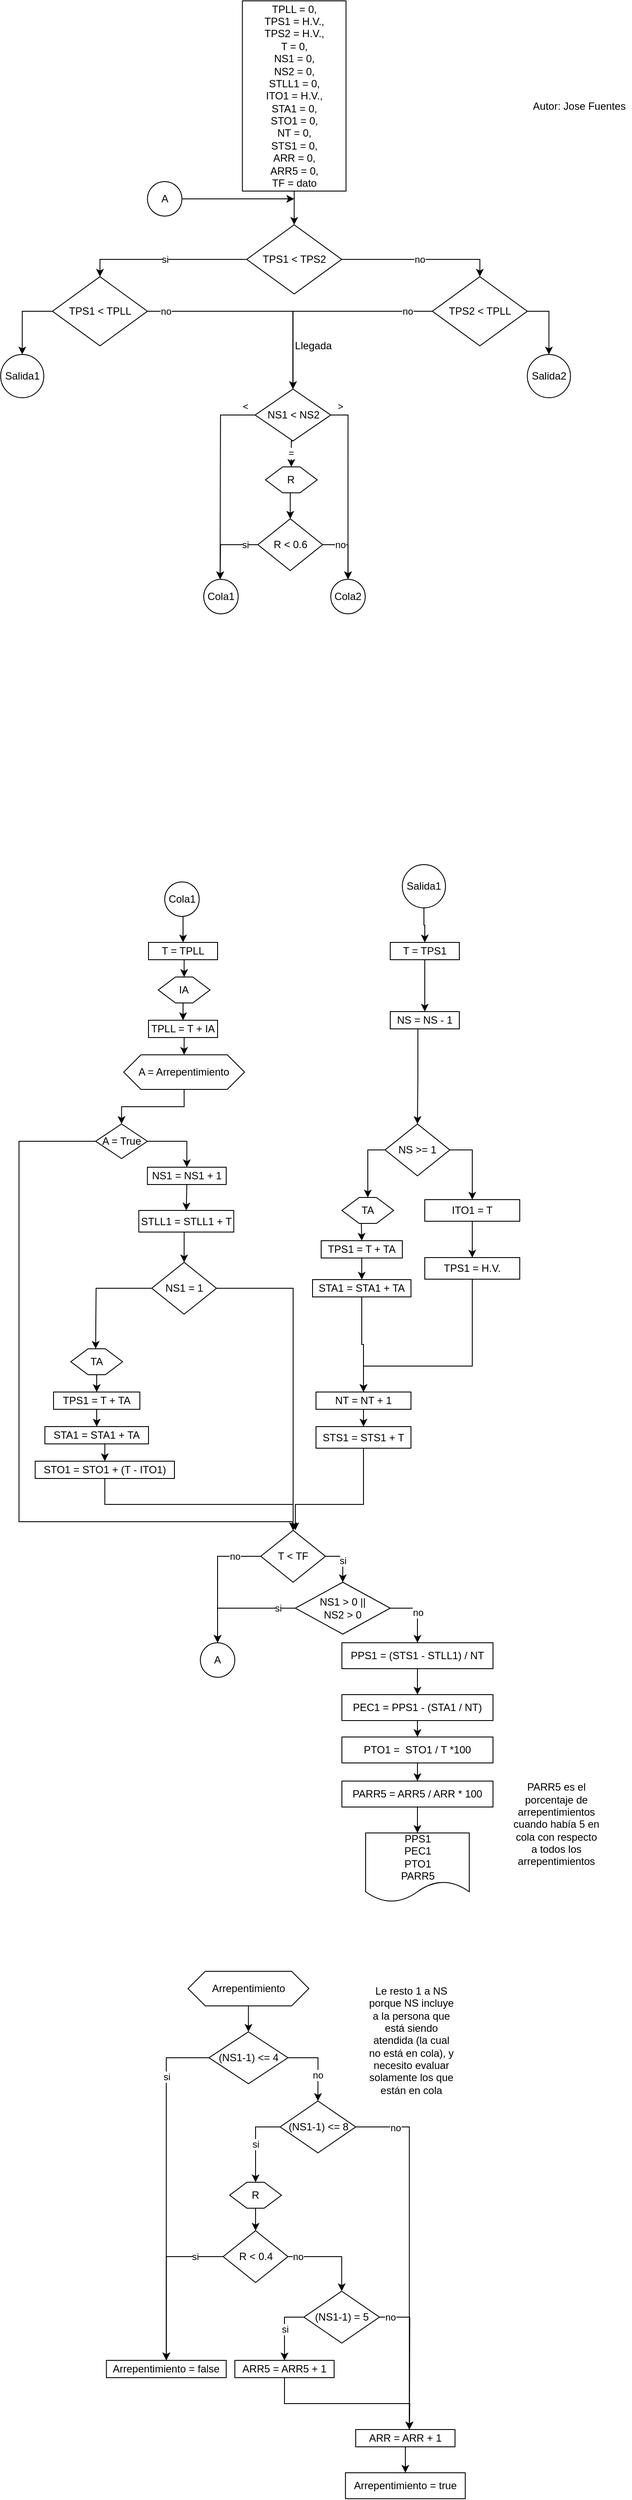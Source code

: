 <mxfile version="14.4.4" type="google"><diagram id="KjjXUdQQtuxZTNdw7Rff" name="Page-1"><mxGraphModel dx="868" dy="1651" grid="1" gridSize="10" guides="1" tooltips="1" connect="1" arrows="1" fold="1" page="1" pageScale="1" pageWidth="827" pageHeight="1169" math="0" shadow="0"><root><mxCell id="0"/><mxCell id="1" parent="0"/><mxCell id="llTHKS9506BZBIEJDQ2D-16" style="edgeStyle=orthogonalEdgeStyle;rounded=0;orthogonalLoop=1;jettySize=auto;html=1;exitX=0.5;exitY=1;exitDx=0;exitDy=0;entryX=0.5;entryY=0;entryDx=0;entryDy=0;" parent="1" source="llTHKS9506BZBIEJDQ2D-1" target="llTHKS9506BZBIEJDQ2D-2" edge="1"><mxGeometry relative="1" as="geometry"/></mxCell><mxCell id="llTHKS9506BZBIEJDQ2D-1" value="&lt;div&gt;TPLL = 0,&lt;/div&gt;&lt;div&gt;TPS1 = H.V.,&lt;/div&gt;&lt;div&gt;TPS2 = H.V.,&lt;/div&gt;&lt;div&gt;&lt;span&gt;T = 0,&lt;/span&gt;&lt;br&gt;&lt;/div&gt;&lt;div&gt;NS1 = 0,&lt;/div&gt;&lt;div&gt;NS2 = 0,&lt;/div&gt;&lt;div&gt;&lt;span&gt;STLL1 = 0,&lt;/span&gt;&lt;br&gt;&lt;/div&gt;&lt;div&gt;ITO1 = H.V.,&lt;/div&gt;&lt;div&gt;STA1 = 0,&lt;/div&gt;&lt;div&gt;STO1 = 0,&lt;/div&gt;&lt;div&gt;NT = 0,&lt;/div&gt;&lt;div&gt;STS1 = 0,&lt;/div&gt;&lt;div&gt;ARR = 0,&lt;/div&gt;&lt;div&gt;ARR5 = 0,&lt;/div&gt;&lt;div&gt;TF = dato&lt;/div&gt;" style="rounded=0;whiteSpace=wrap;html=1;" parent="1" vertex="1"><mxGeometry x="308.75" y="-799" width="120" height="220" as="geometry"/></mxCell><mxCell id="5VPPXbCc0KgX14hNQfFQ-38" value="si" style="edgeStyle=orthogonalEdgeStyle;rounded=0;orthogonalLoop=1;jettySize=auto;html=1;exitX=0;exitY=0.5;exitDx=0;exitDy=0;entryX=0.5;entryY=0;entryDx=0;entryDy=0;" parent="1" source="llTHKS9506BZBIEJDQ2D-2" target="5VPPXbCc0KgX14hNQfFQ-36" edge="1"><mxGeometry relative="1" as="geometry"/></mxCell><mxCell id="5VPPXbCc0KgX14hNQfFQ-39" value="no" style="edgeStyle=orthogonalEdgeStyle;rounded=0;orthogonalLoop=1;jettySize=auto;html=1;exitX=1;exitY=0.5;exitDx=0;exitDy=0;entryX=0.5;entryY=0;entryDx=0;entryDy=0;" parent="1" source="llTHKS9506BZBIEJDQ2D-2" target="5VPPXbCc0KgX14hNQfFQ-37" edge="1"><mxGeometry relative="1" as="geometry"/></mxCell><mxCell id="llTHKS9506BZBIEJDQ2D-2" value="TPS1 &amp;lt; TPS2" style="rhombus;whiteSpace=wrap;html=1;" parent="1" vertex="1"><mxGeometry x="313.75" y="-540" width="110" height="80" as="geometry"/></mxCell><mxCell id="p_9N7UoRG4WsoQE6nf7j-8" style="edgeStyle=orthogonalEdgeStyle;rounded=0;orthogonalLoop=1;jettySize=auto;html=1;exitX=0.5;exitY=1;exitDx=0;exitDy=0;entryX=0.5;entryY=0;entryDx=0;entryDy=0;" parent="1" source="llTHKS9506BZBIEJDQ2D-5" target="p_9N7UoRG4WsoQE6nf7j-7" edge="1"><mxGeometry relative="1" as="geometry"/></mxCell><mxCell id="llTHKS9506BZBIEJDQ2D-5" value="A = Arrepentimiento" style="shape=hexagon;perimeter=hexagonPerimeter2;whiteSpace=wrap;html=1;fixedSize=1;" parent="1" vertex="1"><mxGeometry x="171.25" y="420" width="140" height="40" as="geometry"/></mxCell><mxCell id="llTHKS9506BZBIEJDQ2D-19" style="edgeStyle=orthogonalEdgeStyle;rounded=0;orthogonalLoop=1;jettySize=auto;html=1;exitX=0.5;exitY=1;exitDx=0;exitDy=0;entryX=0.5;entryY=0;entryDx=0;entryDy=0;" parent="1" source="llTHKS9506BZBIEJDQ2D-6" target="llTHKS9506BZBIEJDQ2D-11" edge="1"><mxGeometry relative="1" as="geometry"/></mxCell><mxCell id="llTHKS9506BZBIEJDQ2D-6" value="IA" style="shape=hexagon;perimeter=hexagonPerimeter2;whiteSpace=wrap;html=1;fixedSize=1;" parent="1" vertex="1"><mxGeometry x="211.25" y="330" width="60" height="30" as="geometry"/></mxCell><mxCell id="llTHKS9506BZBIEJDQ2D-18" style="edgeStyle=orthogonalEdgeStyle;rounded=0;orthogonalLoop=1;jettySize=auto;html=1;exitX=0.5;exitY=1;exitDx=0;exitDy=0;entryX=0.5;entryY=0;entryDx=0;entryDy=0;" parent="1" source="llTHKS9506BZBIEJDQ2D-8" target="llTHKS9506BZBIEJDQ2D-6" edge="1"><mxGeometry relative="1" as="geometry"/></mxCell><mxCell id="llTHKS9506BZBIEJDQ2D-8" value="T = TPLL" style="rounded=0;whiteSpace=wrap;html=1;" parent="1" vertex="1"><mxGeometry x="200" y="290" width="80" height="20" as="geometry"/></mxCell><mxCell id="Xte7hCSfX5nE63o1tOf_-13" style="edgeStyle=orthogonalEdgeStyle;rounded=0;orthogonalLoop=1;jettySize=auto;html=1;exitX=0.5;exitY=1;exitDx=0;exitDy=0;entryX=0.5;entryY=0;entryDx=0;entryDy=0;" parent="1" source="llTHKS9506BZBIEJDQ2D-9" target="Xte7hCSfX5nE63o1tOf_-7" edge="1"><mxGeometry relative="1" as="geometry"/></mxCell><mxCell id="llTHKS9506BZBIEJDQ2D-9" value="T = TPS1" style="rounded=0;whiteSpace=wrap;html=1;" parent="1" vertex="1"><mxGeometry x="480" y="290" width="80" height="20" as="geometry"/></mxCell><mxCell id="llTHKS9506BZBIEJDQ2D-20" style="edgeStyle=orthogonalEdgeStyle;rounded=0;orthogonalLoop=1;jettySize=auto;html=1;exitX=0.5;exitY=1;exitDx=0;exitDy=0;entryX=0.5;entryY=0;entryDx=0;entryDy=0;" parent="1" source="llTHKS9506BZBIEJDQ2D-11" target="llTHKS9506BZBIEJDQ2D-5" edge="1"><mxGeometry relative="1" as="geometry"><mxPoint x="241.25" y="440" as="targetPoint"/></mxGeometry></mxCell><mxCell id="llTHKS9506BZBIEJDQ2D-11" value="TPLL = T + IA" style="rounded=0;whiteSpace=wrap;html=1;" parent="1" vertex="1"><mxGeometry x="200" y="380" width="80" height="20" as="geometry"/></mxCell><mxCell id="llTHKS9506BZBIEJDQ2D-24" style="edgeStyle=orthogonalEdgeStyle;rounded=0;orthogonalLoop=1;jettySize=auto;html=1;exitX=0;exitY=0.5;exitDx=0;exitDy=0;entryX=0.25;entryY=0;entryDx=0;entryDy=0;" parent="1" source="llTHKS9506BZBIEJDQ2D-12" edge="1"><mxGeometry relative="1" as="geometry"><mxPoint x="138.75" y="760" as="targetPoint"/></mxGeometry></mxCell><mxCell id="llTHKS9506BZBIEJDQ2D-25" style="edgeStyle=orthogonalEdgeStyle;rounded=0;orthogonalLoop=1;jettySize=auto;html=1;exitX=1;exitY=0.5;exitDx=0;exitDy=0;entryX=0.5;entryY=0;entryDx=0;entryDy=0;" parent="1" source="llTHKS9506BZBIEJDQ2D-12" target="Xte7hCSfX5nE63o1tOf_-15" edge="1"><mxGeometry relative="1" as="geometry"><mxPoint x="341.25" y="760" as="targetPoint"/></mxGeometry></mxCell><mxCell id="llTHKS9506BZBIEJDQ2D-12" value="NS1 = 1" style="rhombus;whiteSpace=wrap;html=1;" parent="1" vertex="1"><mxGeometry x="203.75" y="660" width="75" height="60" as="geometry"/></mxCell><mxCell id="Xte7hCSfX5nE63o1tOf_-38" style="edgeStyle=orthogonalEdgeStyle;rounded=0;orthogonalLoop=1;jettySize=auto;html=1;exitX=0.5;exitY=1;exitDx=0;exitDy=0;entryX=0.5;entryY=0;entryDx=0;entryDy=0;" parent="1" source="Xte7hCSfX5nE63o1tOf_-1" target="Xte7hCSfX5nE63o1tOf_-29" edge="1"><mxGeometry relative="1" as="geometry"><mxPoint x="237.7" y="566" as="targetPoint"/></mxGeometry></mxCell><mxCell id="Xte7hCSfX5nE63o1tOf_-1" value="NS1 = NS1 + 1" style="rounded=0;whiteSpace=wrap;html=1;" parent="1" vertex="1"><mxGeometry x="198.75" y="550" width="91.25" height="20" as="geometry"/></mxCell><mxCell id="Xte7hCSfX5nE63o1tOf_-6" style="edgeStyle=orthogonalEdgeStyle;rounded=0;orthogonalLoop=1;jettySize=auto;html=1;exitX=0.375;exitY=1;exitDx=0;exitDy=0;entryX=0.5;entryY=0;entryDx=0;entryDy=0;" parent="1" source="Xte7hCSfX5nE63o1tOf_-4" target="Xte7hCSfX5nE63o1tOf_-5" edge="1"><mxGeometry relative="1" as="geometry"/></mxCell><mxCell id="Xte7hCSfX5nE63o1tOf_-4" value="TA" style="shape=hexagon;perimeter=hexagonPerimeter2;whiteSpace=wrap;html=1;fixedSize=1;" parent="1" vertex="1"><mxGeometry x="110" y="760" width="60" height="30" as="geometry"/></mxCell><mxCell id="Xte7hCSfX5nE63o1tOf_-48" style="edgeStyle=orthogonalEdgeStyle;rounded=0;orthogonalLoop=1;jettySize=auto;html=1;exitX=0.5;exitY=1;exitDx=0;exitDy=0;entryX=0.5;entryY=0;entryDx=0;entryDy=0;" parent="1" source="Xte7hCSfX5nE63o1tOf_-5" target="Xte7hCSfX5nE63o1tOf_-45" edge="1"><mxGeometry relative="1" as="geometry"/></mxCell><mxCell id="Xte7hCSfX5nE63o1tOf_-5" value="TPS1 = T + TA" style="rounded=0;whiteSpace=wrap;html=1;" parent="1" vertex="1"><mxGeometry x="90" y="810" width="100" height="20" as="geometry"/></mxCell><mxCell id="p_9N7UoRG4WsoQE6nf7j-3" style="edgeStyle=orthogonalEdgeStyle;rounded=0;orthogonalLoop=1;jettySize=auto;html=1;exitX=0.5;exitY=1;exitDx=0;exitDy=0;entryX=0.5;entryY=0;entryDx=0;entryDy=0;" parent="1" source="Xte7hCSfX5nE63o1tOf_-7" target="Xte7hCSfX5nE63o1tOf_-8" edge="1"><mxGeometry relative="1" as="geometry"><Array as="points"><mxPoint x="512" y="390"/><mxPoint x="512" y="445"/></Array></mxGeometry></mxCell><mxCell id="Xte7hCSfX5nE63o1tOf_-7" value="NS = NS - 1" style="rounded=0;whiteSpace=wrap;html=1;" parent="1" vertex="1"><mxGeometry x="480" y="370" width="80" height="20" as="geometry"/></mxCell><mxCell id="Xte7hCSfX5nE63o1tOf_-12" style="edgeStyle=orthogonalEdgeStyle;rounded=0;orthogonalLoop=1;jettySize=auto;html=1;exitX=0;exitY=0.5;exitDx=0;exitDy=0;entryX=0.5;entryY=0;entryDx=0;entryDy=0;" parent="1" source="Xte7hCSfX5nE63o1tOf_-8" target="Xte7hCSfX5nE63o1tOf_-10" edge="1"><mxGeometry relative="1" as="geometry"/></mxCell><mxCell id="Xte7hCSfX5nE63o1tOf_-56" style="edgeStyle=orthogonalEdgeStyle;rounded=0;orthogonalLoop=1;jettySize=auto;html=1;exitX=1;exitY=0.5;exitDx=0;exitDy=0;" parent="1" source="Xte7hCSfX5nE63o1tOf_-8" target="Xte7hCSfX5nE63o1tOf_-55" edge="1"><mxGeometry relative="1" as="geometry"/></mxCell><mxCell id="Xte7hCSfX5nE63o1tOf_-8" value="NS &amp;gt;= 1" style="rhombus;whiteSpace=wrap;html=1;" parent="1" vertex="1"><mxGeometry x="474" y="500" width="75" height="60" as="geometry"/></mxCell><mxCell id="Xte7hCSfX5nE63o1tOf_-9" style="edgeStyle=orthogonalEdgeStyle;rounded=0;orthogonalLoop=1;jettySize=auto;html=1;exitX=0.375;exitY=1;exitDx=0;exitDy=0;entryX=0.5;entryY=0;entryDx=0;entryDy=0;" parent="1" source="Xte7hCSfX5nE63o1tOf_-10" target="Xte7hCSfX5nE63o1tOf_-11" edge="1"><mxGeometry relative="1" as="geometry"/></mxCell><mxCell id="Xte7hCSfX5nE63o1tOf_-10" value="TA" style="shape=hexagon;perimeter=hexagonPerimeter2;whiteSpace=wrap;html=1;fixedSize=1;" parent="1" vertex="1"><mxGeometry x="424" y="585" width="60" height="30" as="geometry"/></mxCell><mxCell id="Xte7hCSfX5nE63o1tOf_-51" style="edgeStyle=orthogonalEdgeStyle;rounded=0;orthogonalLoop=1;jettySize=auto;html=1;exitX=0.5;exitY=1;exitDx=0;exitDy=0;entryX=0.5;entryY=0;entryDx=0;entryDy=0;" parent="1" source="Xte7hCSfX5nE63o1tOf_-11" target="Xte7hCSfX5nE63o1tOf_-50" edge="1"><mxGeometry relative="1" as="geometry"/></mxCell><mxCell id="Xte7hCSfX5nE63o1tOf_-11" value="TPS1 = T + TA" style="rounded=0;whiteSpace=wrap;html=1;" parent="1" vertex="1"><mxGeometry x="400" y="635" width="94" height="20" as="geometry"/></mxCell><mxCell id="Xte7hCSfX5nE63o1tOf_-22" value="no" style="edgeStyle=orthogonalEdgeStyle;rounded=0;orthogonalLoop=1;jettySize=auto;html=1;exitX=0;exitY=0.5;exitDx=0;exitDy=0;" parent="1" source="Xte7hCSfX5nE63o1tOf_-15" target="Xte7hCSfX5nE63o1tOf_-21" edge="1"><mxGeometry x="-0.6" relative="1" as="geometry"><mxPoint as="offset"/></mxGeometry></mxCell><mxCell id="Xte7hCSfX5nE63o1tOf_-25" value="si" style="edgeStyle=orthogonalEdgeStyle;rounded=0;orthogonalLoop=1;jettySize=auto;html=1;exitX=1;exitY=0.5;exitDx=0;exitDy=0;entryX=0.5;entryY=0;entryDx=0;entryDy=0;" parent="1" source="Xte7hCSfX5nE63o1tOf_-15" target="Xte7hCSfX5nE63o1tOf_-23" edge="1"><mxGeometry relative="1" as="geometry"/></mxCell><mxCell id="Xte7hCSfX5nE63o1tOf_-15" value="T &amp;lt; TF" style="rhombus;whiteSpace=wrap;html=1;" parent="1" vertex="1"><mxGeometry x="330" y="970" width="75" height="60" as="geometry"/></mxCell><mxCell id="Xte7hCSfX5nE63o1tOf_-20" style="edgeStyle=orthogonalEdgeStyle;rounded=0;orthogonalLoop=1;jettySize=auto;html=1;exitX=1;exitY=0.5;exitDx=0;exitDy=0;" parent="1" source="Xte7hCSfX5nE63o1tOf_-19" edge="1"><mxGeometry relative="1" as="geometry"><mxPoint x="368.75" y="-570" as="targetPoint"/></mxGeometry></mxCell><mxCell id="Xte7hCSfX5nE63o1tOf_-19" value="A" style="ellipse;whiteSpace=wrap;html=1;aspect=fixed;" parent="1" vertex="1"><mxGeometry x="198.75" y="-590" width="40" height="40" as="geometry"/></mxCell><mxCell id="Xte7hCSfX5nE63o1tOf_-21" value="A" style="ellipse;whiteSpace=wrap;html=1;aspect=fixed;" parent="1" vertex="1"><mxGeometry x="260" y="1100" width="40" height="40" as="geometry"/></mxCell><mxCell id="Xte7hCSfX5nE63o1tOf_-24" value="si" style="edgeStyle=orthogonalEdgeStyle;rounded=0;orthogonalLoop=1;jettySize=auto;html=1;exitX=0;exitY=0.5;exitDx=0;exitDy=0;entryX=0.5;entryY=0;entryDx=0;entryDy=0;" parent="1" source="Xte7hCSfX5nE63o1tOf_-23" target="Xte7hCSfX5nE63o1tOf_-21" edge="1"><mxGeometry x="-0.692" relative="1" as="geometry"><mxPoint as="offset"/></mxGeometry></mxCell><mxCell id="Xte7hCSfX5nE63o1tOf_-64" value="no" style="edgeStyle=orthogonalEdgeStyle;rounded=0;orthogonalLoop=1;jettySize=auto;html=1;exitX=1;exitY=0.5;exitDx=0;exitDy=0;entryX=0.5;entryY=0;entryDx=0;entryDy=0;" parent="1" source="Xte7hCSfX5nE63o1tOf_-23" target="Xte7hCSfX5nE63o1tOf_-44" edge="1"><mxGeometry relative="1" as="geometry"/></mxCell><mxCell id="Xte7hCSfX5nE63o1tOf_-23" value="NS1 &amp;gt; 0 ||&lt;br&gt;NS2 &amp;gt; 0" style="rhombus;whiteSpace=wrap;html=1;" parent="1" vertex="1"><mxGeometry x="370" y="1030" width="110" height="60" as="geometry"/></mxCell><mxCell id="Xte7hCSfX5nE63o1tOf_-28" value="PPS1&lt;br&gt;PEC1&lt;br&gt;PTO1&lt;br&gt;PARR5" style="shape=document;whiteSpace=wrap;html=1;boundedLbl=1;" parent="1" vertex="1"><mxGeometry x="451.5" y="1320" width="120" height="80" as="geometry"/></mxCell><mxCell id="Xte7hCSfX5nE63o1tOf_-32" style="edgeStyle=orthogonalEdgeStyle;rounded=0;orthogonalLoop=1;jettySize=auto;html=1;exitX=0.5;exitY=1;exitDx=0;exitDy=0;entryX=0.5;entryY=0;entryDx=0;entryDy=0;" parent="1" source="Xte7hCSfX5nE63o1tOf_-29" target="llTHKS9506BZBIEJDQ2D-12" edge="1"><mxGeometry relative="1" as="geometry"/></mxCell><mxCell id="Xte7hCSfX5nE63o1tOf_-29" value="STLL1 = STLL1 + T" style="rounded=0;whiteSpace=wrap;html=1;" parent="1" vertex="1"><mxGeometry x="188.75" y="600" width="110" height="25" as="geometry"/></mxCell><mxCell id="p_9N7UoRG4WsoQE6nf7j-16" style="edgeStyle=orthogonalEdgeStyle;rounded=0;orthogonalLoop=1;jettySize=auto;html=1;" parent="1" source="Xte7hCSfX5nE63o1tOf_-30" edge="1"><mxGeometry relative="1" as="geometry"><mxPoint x="370" y="970" as="targetPoint"/><Array as="points"><mxPoint x="449" y="940"/><mxPoint x="370" y="940"/></Array></mxGeometry></mxCell><mxCell id="Xte7hCSfX5nE63o1tOf_-30" value="STS1 = STS1 + T" style="rounded=0;whiteSpace=wrap;html=1;" parent="1" vertex="1"><mxGeometry x="394" y="850" width="110" height="25" as="geometry"/></mxCell><mxCell id="Xte7hCSfX5nE63o1tOf_-65" style="edgeStyle=orthogonalEdgeStyle;rounded=0;orthogonalLoop=1;jettySize=auto;html=1;exitX=0.5;exitY=1;exitDx=0;exitDy=0;entryX=0.5;entryY=0;entryDx=0;entryDy=0;" parent="1" source="Xte7hCSfX5nE63o1tOf_-44" target="Xte7hCSfX5nE63o1tOf_-54" edge="1"><mxGeometry relative="1" as="geometry"/></mxCell><mxCell id="Xte7hCSfX5nE63o1tOf_-44" value="PPS1 = (STS1 - STLL1) / NT" style="rounded=0;whiteSpace=wrap;html=1;" parent="1" vertex="1"><mxGeometry x="424" y="1100" width="175" height="30" as="geometry"/></mxCell><mxCell id="Xte7hCSfX5nE63o1tOf_-59" style="edgeStyle=orthogonalEdgeStyle;rounded=0;orthogonalLoop=1;jettySize=auto;html=1;exitX=0.5;exitY=1;exitDx=0;exitDy=0;entryX=0.5;entryY=0;entryDx=0;entryDy=0;" parent="1" source="Xte7hCSfX5nE63o1tOf_-45" target="Xte7hCSfX5nE63o1tOf_-58" edge="1"><mxGeometry relative="1" as="geometry"/></mxCell><mxCell id="Xte7hCSfX5nE63o1tOf_-45" value="STA1 = STA1 + TA" style="rounded=0;whiteSpace=wrap;html=1;" parent="1" vertex="1"><mxGeometry x="80" y="850" width="120" height="20" as="geometry"/></mxCell><mxCell id="p_9N7UoRG4WsoQE6nf7j-5" style="edgeStyle=orthogonalEdgeStyle;rounded=0;orthogonalLoop=1;jettySize=auto;html=1;exitX=0.5;exitY=1;exitDx=0;exitDy=0;entryX=0.5;entryY=0;entryDx=0;entryDy=0;" parent="1" source="Xte7hCSfX5nE63o1tOf_-49" target="p_9N7UoRG4WsoQE6nf7j-4" edge="1"><mxGeometry relative="1" as="geometry"/></mxCell><mxCell id="Xte7hCSfX5nE63o1tOf_-49" value="PTO1 =&amp;nbsp; STO1 / T *100" style="rounded=0;whiteSpace=wrap;html=1;" parent="1" vertex="1"><mxGeometry x="424" y="1209" width="175" height="30" as="geometry"/></mxCell><mxCell id="nsoMzzQjAYUA3JD09SbS-14" style="edgeStyle=orthogonalEdgeStyle;rounded=0;orthogonalLoop=1;jettySize=auto;html=1;exitX=0.5;exitY=1;exitDx=0;exitDy=0;entryX=0.5;entryY=0;entryDx=0;entryDy=0;" edge="1" parent="1" source="Xte7hCSfX5nE63o1tOf_-50" target="p_9N7UoRG4WsoQE6nf7j-2"><mxGeometry relative="1" as="geometry"/></mxCell><mxCell id="Xte7hCSfX5nE63o1tOf_-50" value="STA1 = STA1 + TA" style="rounded=0;whiteSpace=wrap;html=1;" parent="1" vertex="1"><mxGeometry x="390" y="680" width="114" height="20" as="geometry"/></mxCell><mxCell id="Xte7hCSfX5nE63o1tOf_-66" style="edgeStyle=orthogonalEdgeStyle;rounded=0;orthogonalLoop=1;jettySize=auto;html=1;exitX=0.5;exitY=1;exitDx=0;exitDy=0;entryX=0.5;entryY=0;entryDx=0;entryDy=0;" parent="1" source="Xte7hCSfX5nE63o1tOf_-54" target="Xte7hCSfX5nE63o1tOf_-49" edge="1"><mxGeometry relative="1" as="geometry"/></mxCell><mxCell id="Xte7hCSfX5nE63o1tOf_-54" value="PEC1 = PPS1 - (STA1 / NT)" style="rounded=0;whiteSpace=wrap;html=1;" parent="1" vertex="1"><mxGeometry x="424" y="1160" width="175" height="30" as="geometry"/></mxCell><mxCell id="p_9N7UoRG4WsoQE6nf7j-14" style="edgeStyle=orthogonalEdgeStyle;rounded=0;orthogonalLoop=1;jettySize=auto;html=1;exitX=0.5;exitY=1;exitDx=0;exitDy=0;" parent="1" source="Xte7hCSfX5nE63o1tOf_-55" target="p_9N7UoRG4WsoQE6nf7j-1" edge="1"><mxGeometry relative="1" as="geometry"/></mxCell><mxCell id="Xte7hCSfX5nE63o1tOf_-55" value="ITO1 = T" style="rounded=0;whiteSpace=wrap;html=1;" parent="1" vertex="1"><mxGeometry x="520" y="587.5" width="110" height="25" as="geometry"/></mxCell><mxCell id="Xte7hCSfX5nE63o1tOf_-60" style="edgeStyle=orthogonalEdgeStyle;rounded=0;orthogonalLoop=1;jettySize=auto;html=1;exitX=0.5;exitY=1;exitDx=0;exitDy=0;entryX=0.5;entryY=0;entryDx=0;entryDy=0;" parent="1" source="Xte7hCSfX5nE63o1tOf_-58" target="Xte7hCSfX5nE63o1tOf_-15" edge="1"><mxGeometry relative="1" as="geometry"/></mxCell><mxCell id="Xte7hCSfX5nE63o1tOf_-58" value="STO1 = STO1 + (T - ITO1)" style="rounded=0;whiteSpace=wrap;html=1;" parent="1" vertex="1"><mxGeometry x="68.75" y="890" width="161.25" height="20" as="geometry"/></mxCell><mxCell id="p_9N7UoRG4WsoQE6nf7j-15" style="edgeStyle=orthogonalEdgeStyle;rounded=0;orthogonalLoop=1;jettySize=auto;html=1;exitX=0.5;exitY=1;exitDx=0;exitDy=0;entryX=0.5;entryY=0;entryDx=0;entryDy=0;" parent="1" source="p_9N7UoRG4WsoQE6nf7j-1" target="p_9N7UoRG4WsoQE6nf7j-2" edge="1"><mxGeometry relative="1" as="geometry"><Array as="points"><mxPoint x="575" y="780"/><mxPoint x="449" y="780"/></Array></mxGeometry></mxCell><mxCell id="p_9N7UoRG4WsoQE6nf7j-1" value="TPS1 = H.V." style="rounded=0;whiteSpace=wrap;html=1;" parent="1" vertex="1"><mxGeometry x="520" y="654.5" width="110" height="25" as="geometry"/></mxCell><mxCell id="p_9N7UoRG4WsoQE6nf7j-13" style="edgeStyle=orthogonalEdgeStyle;rounded=0;orthogonalLoop=1;jettySize=auto;html=1;exitX=0.5;exitY=1;exitDx=0;exitDy=0;entryX=0.5;entryY=0;entryDx=0;entryDy=0;" parent="1" source="p_9N7UoRG4WsoQE6nf7j-2" target="Xte7hCSfX5nE63o1tOf_-30" edge="1"><mxGeometry relative="1" as="geometry"/></mxCell><mxCell id="p_9N7UoRG4WsoQE6nf7j-2" value="NT = NT + 1" style="rounded=0;whiteSpace=wrap;html=1;" parent="1" vertex="1"><mxGeometry x="394" y="810" width="110" height="20" as="geometry"/></mxCell><mxCell id="p_9N7UoRG4WsoQE6nf7j-6" style="edgeStyle=orthogonalEdgeStyle;rounded=0;orthogonalLoop=1;jettySize=auto;html=1;exitX=0.5;exitY=1;exitDx=0;exitDy=0;entryX=0.5;entryY=0;entryDx=0;entryDy=0;" parent="1" source="p_9N7UoRG4WsoQE6nf7j-4" target="Xte7hCSfX5nE63o1tOf_-28" edge="1"><mxGeometry relative="1" as="geometry"/></mxCell><mxCell id="p_9N7UoRG4WsoQE6nf7j-4" value="PARR5 = ARR5 / ARR * 100" style="rounded=0;whiteSpace=wrap;html=1;" parent="1" vertex="1"><mxGeometry x="424" y="1260" width="175" height="30" as="geometry"/></mxCell><mxCell id="p_9N7UoRG4WsoQE6nf7j-9" style="edgeStyle=orthogonalEdgeStyle;rounded=0;orthogonalLoop=1;jettySize=auto;html=1;exitX=1;exitY=0.5;exitDx=0;exitDy=0;entryX=0.5;entryY=0;entryDx=0;entryDy=0;" parent="1" source="p_9N7UoRG4WsoQE6nf7j-7" target="Xte7hCSfX5nE63o1tOf_-1" edge="1"><mxGeometry relative="1" as="geometry"/></mxCell><mxCell id="p_9N7UoRG4WsoQE6nf7j-10" style="edgeStyle=orthogonalEdgeStyle;rounded=0;orthogonalLoop=1;jettySize=auto;html=1;exitX=0;exitY=0.5;exitDx=0;exitDy=0;entryX=0.5;entryY=0;entryDx=0;entryDy=0;" parent="1" source="p_9N7UoRG4WsoQE6nf7j-7" target="Xte7hCSfX5nE63o1tOf_-15" edge="1"><mxGeometry relative="1" as="geometry"><Array as="points"><mxPoint x="50" y="520"/><mxPoint x="50" y="960"/><mxPoint x="368" y="960"/></Array></mxGeometry></mxCell><mxCell id="p_9N7UoRG4WsoQE6nf7j-7" value="A = True" style="rhombus;whiteSpace=wrap;html=1;" parent="1" vertex="1"><mxGeometry x="138.75" y="500" width="60" height="40" as="geometry"/></mxCell><mxCell id="p_9N7UoRG4WsoQE6nf7j-28" style="edgeStyle=orthogonalEdgeStyle;rounded=0;orthogonalLoop=1;jettySize=auto;html=1;exitX=0.5;exitY=1;exitDx=0;exitDy=0;entryX=0.5;entryY=0;entryDx=0;entryDy=0;" parent="1" source="p_9N7UoRG4WsoQE6nf7j-19" target="p_9N7UoRG4WsoQE6nf7j-21" edge="1"><mxGeometry relative="1" as="geometry"/></mxCell><mxCell id="p_9N7UoRG4WsoQE6nf7j-19" value="Arrepentimiento" style="shape=hexagon;perimeter=hexagonPerimeter2;whiteSpace=wrap;html=1;fixedSize=1;" parent="1" vertex="1"><mxGeometry x="245.75" y="1480" width="140" height="40" as="geometry"/></mxCell><mxCell id="p_9N7UoRG4WsoQE6nf7j-29" style="edgeStyle=orthogonalEdgeStyle;rounded=0;orthogonalLoop=1;jettySize=auto;html=1;exitX=0.5;exitY=1;exitDx=0;exitDy=0;entryX=0.5;entryY=0;entryDx=0;entryDy=0;" parent="1" source="p_9N7UoRG4WsoQE6nf7j-20" target="p_9N7UoRG4WsoQE6nf7j-27" edge="1"><mxGeometry relative="1" as="geometry"/></mxCell><mxCell id="p_9N7UoRG4WsoQE6nf7j-20" value="R" style="shape=hexagon;perimeter=hexagonPerimeter2;whiteSpace=wrap;html=1;fixedSize=1;" parent="1" vertex="1"><mxGeometry x="294" y="1724" width="60" height="30" as="geometry"/></mxCell><mxCell id="p_9N7UoRG4WsoQE6nf7j-24" value="no" style="edgeStyle=orthogonalEdgeStyle;rounded=0;orthogonalLoop=1;jettySize=auto;html=1;exitX=1;exitY=0.5;exitDx=0;exitDy=0;entryX=0.5;entryY=0;entryDx=0;entryDy=0;" parent="1" source="p_9N7UoRG4WsoQE6nf7j-21" target="p_9N7UoRG4WsoQE6nf7j-23" edge="1"><mxGeometry x="0.293" relative="1" as="geometry"><mxPoint as="offset"/></mxGeometry></mxCell><mxCell id="p_9N7UoRG4WsoQE6nf7j-33" value="si" style="edgeStyle=orthogonalEdgeStyle;rounded=0;orthogonalLoop=1;jettySize=auto;html=1;exitX=0;exitY=0.5;exitDx=0;exitDy=0;entryX=0.5;entryY=0;entryDx=0;entryDy=0;" parent="1" source="p_9N7UoRG4WsoQE6nf7j-21" target="p_9N7UoRG4WsoQE6nf7j-32" edge="1"><mxGeometry x="-0.643" relative="1" as="geometry"><mxPoint x="243.745" y="1630" as="targetPoint"/><mxPoint as="offset"/></mxGeometry></mxCell><mxCell id="p_9N7UoRG4WsoQE6nf7j-21" value="(NS1-1) &amp;lt;= 4" style="rhombus;whiteSpace=wrap;html=1;" parent="1" vertex="1"><mxGeometry x="270" y="1550" width="91.5" height="60" as="geometry"/></mxCell><mxCell id="p_9N7UoRG4WsoQE6nf7j-26" value="si" style="edgeStyle=orthogonalEdgeStyle;rounded=0;orthogonalLoop=1;jettySize=auto;html=1;exitX=0;exitY=0.5;exitDx=0;exitDy=0;entryX=0.5;entryY=0;entryDx=0;entryDy=0;" parent="1" source="p_9N7UoRG4WsoQE6nf7j-23" target="p_9N7UoRG4WsoQE6nf7j-20" edge="1"><mxGeometry x="0.049" relative="1" as="geometry"><mxPoint as="offset"/></mxGeometry></mxCell><mxCell id="p_9N7UoRG4WsoQE6nf7j-34" value="no" style="edgeStyle=orthogonalEdgeStyle;rounded=0;orthogonalLoop=1;jettySize=auto;html=1;exitX=1;exitY=0.5;exitDx=0;exitDy=0;entryX=0.5;entryY=0;entryDx=0;entryDy=0;" parent="1" source="p_9N7UoRG4WsoQE6nf7j-23" edge="1"><mxGeometry x="-0.779" y="-1" relative="1" as="geometry"><mxPoint x="502.125" y="2010" as="targetPoint"/><Array as="points"><mxPoint x="502" y="1660"/></Array><mxPoint as="offset"/></mxGeometry></mxCell><mxCell id="p_9N7UoRG4WsoQE6nf7j-23" value="(NS1-1) &amp;lt;= 8" style="rhombus;whiteSpace=wrap;html=1;" parent="1" vertex="1"><mxGeometry x="352.5" y="1630" width="87.5" height="60" as="geometry"/></mxCell><mxCell id="p_9N7UoRG4WsoQE6nf7j-35" value="no" style="edgeStyle=orthogonalEdgeStyle;rounded=0;orthogonalLoop=1;jettySize=auto;html=1;exitX=1;exitY=0.5;exitDx=0;exitDy=0;" parent="1" source="p_9N7UoRG4WsoQE6nf7j-27" target="p_9N7UoRG4WsoQE6nf7j-40" edge="1"><mxGeometry x="-0.78" relative="1" as="geometry"><mxPoint x="450" y="1890.0" as="targetPoint"/><mxPoint as="offset"/></mxGeometry></mxCell><mxCell id="p_9N7UoRG4WsoQE6nf7j-36" value="si" style="edgeStyle=orthogonalEdgeStyle;rounded=0;orthogonalLoop=1;jettySize=auto;html=1;exitX=0;exitY=0.5;exitDx=0;exitDy=0;entryX=0.5;entryY=0;entryDx=0;entryDy=0;" parent="1" source="p_9N7UoRG4WsoQE6nf7j-27" target="p_9N7UoRG4WsoQE6nf7j-32" edge="1"><mxGeometry x="-0.644" relative="1" as="geometry"><Array as="points"><mxPoint x="221" y="1810"/></Array><mxPoint as="offset"/></mxGeometry></mxCell><mxCell id="p_9N7UoRG4WsoQE6nf7j-27" value="R &amp;lt; 0.4" style="rhombus;whiteSpace=wrap;html=1;" parent="1" vertex="1"><mxGeometry x="286.5" y="1780" width="75" height="60" as="geometry"/></mxCell><mxCell id="p_9N7UoRG4WsoQE6nf7j-32" value="Arrepentimiento&amp;nbsp;= false" style="rounded=0;whiteSpace=wrap;html=1;" parent="1" vertex="1"><mxGeometry x="151.25" y="1930" width="138.75" height="20" as="geometry"/></mxCell><mxCell id="p_9N7UoRG4WsoQE6nf7j-37" value="Autor: Jose Fuentes" style="text;html=1;strokeColor=none;fillColor=none;align=center;verticalAlign=middle;whiteSpace=wrap;rounded=0;" parent="1" vertex="1"><mxGeometry x="638.75" y="-720" width="120" height="85" as="geometry"/></mxCell><mxCell id="p_9N7UoRG4WsoQE6nf7j-38" value="Le resto 1 a NS porque NS incluye a la persona que está siendo atendida (la cual no está en cola), y necesito evaluar solamente los que están en cola" style="text;html=1;strokeColor=none;fillColor=none;align=center;verticalAlign=middle;whiteSpace=wrap;rounded=0;" parent="1" vertex="1"><mxGeometry x="451.5" y="1500" width="105" height="120" as="geometry"/></mxCell><mxCell id="p_9N7UoRG4WsoQE6nf7j-43" value="si" style="edgeStyle=orthogonalEdgeStyle;rounded=0;orthogonalLoop=1;jettySize=auto;html=1;exitX=0;exitY=0.5;exitDx=0;exitDy=0;" parent="1" source="p_9N7UoRG4WsoQE6nf7j-40" target="p_9N7UoRG4WsoQE6nf7j-41" edge="1"><mxGeometry relative="1" as="geometry"/></mxCell><mxCell id="p_9N7UoRG4WsoQE6nf7j-44" value="no" style="edgeStyle=orthogonalEdgeStyle;rounded=0;orthogonalLoop=1;jettySize=auto;html=1;exitX=1;exitY=0.5;exitDx=0;exitDy=0;entryX=0.5;entryY=0;entryDx=0;entryDy=0;" parent="1" source="p_9N7UoRG4WsoQE6nf7j-40" edge="1"><mxGeometry x="-0.848" relative="1" as="geometry"><mxPoint x="502.125" y="2010" as="targetPoint"/><mxPoint as="offset"/></mxGeometry></mxCell><mxCell id="p_9N7UoRG4WsoQE6nf7j-40" value="(NS1-1) = 5" style="rhombus;whiteSpace=wrap;html=1;" parent="1" vertex="1"><mxGeometry x="380" y="1850" width="87.5" height="60" as="geometry"/></mxCell><mxCell id="p_9N7UoRG4WsoQE6nf7j-45" style="edgeStyle=orthogonalEdgeStyle;rounded=0;orthogonalLoop=1;jettySize=auto;html=1;exitX=0.5;exitY=1;exitDx=0;exitDy=0;entryX=0.5;entryY=0;entryDx=0;entryDy=0;" parent="1" source="p_9N7UoRG4WsoQE6nf7j-41" edge="1"><mxGeometry relative="1" as="geometry"><mxPoint x="502.125" y="2010" as="targetPoint"/></mxGeometry></mxCell><mxCell id="p_9N7UoRG4WsoQE6nf7j-41" value="ARR5 = ARR5 + 1" style="rounded=0;whiteSpace=wrap;html=1;" parent="1" vertex="1"><mxGeometry x="300" y="1930" width="115" height="20" as="geometry"/></mxCell><mxCell id="p_9N7UoRG4WsoQE6nf7j-46" value="Arrepentimiento&amp;nbsp;= true" style="rounded=0;whiteSpace=wrap;html=1;" parent="1" vertex="1"><mxGeometry x="428.13" y="2060" width="138.75" height="30" as="geometry"/></mxCell><mxCell id="p_9N7UoRG4WsoQE6nf7j-48" style="edgeStyle=orthogonalEdgeStyle;rounded=0;orthogonalLoop=1;jettySize=auto;html=1;exitX=0.5;exitY=1;exitDx=0;exitDy=0;" parent="1" source="p_9N7UoRG4WsoQE6nf7j-47" target="p_9N7UoRG4WsoQE6nf7j-46" edge="1"><mxGeometry relative="1" as="geometry"/></mxCell><mxCell id="p_9N7UoRG4WsoQE6nf7j-47" value="ARR = ARR + 1" style="rounded=0;whiteSpace=wrap;html=1;" parent="1" vertex="1"><mxGeometry x="440" y="2010" width="115" height="20" as="geometry"/></mxCell><mxCell id="p_9N7UoRG4WsoQE6nf7j-49" value="PARR5 es el porcentaje de arrepentimientos cuando había 5 en cola con respecto a todos los arrepentimientos" style="text;html=1;strokeColor=none;fillColor=none;align=center;verticalAlign=middle;whiteSpace=wrap;rounded=0;" parent="1" vertex="1"><mxGeometry x="620" y="1250" width="105" height="120" as="geometry"/></mxCell><mxCell id="5VPPXbCc0KgX14hNQfFQ-20" style="edgeStyle=orthogonalEdgeStyle;rounded=0;orthogonalLoop=1;jettySize=auto;html=1;exitX=0.5;exitY=1;exitDx=0;exitDy=0;entryX=0.5;entryY=0;entryDx=0;entryDy=0;" parent="1" source="5VPPXbCc0KgX14hNQfFQ-18" target="llTHKS9506BZBIEJDQ2D-8" edge="1"><mxGeometry relative="1" as="geometry"/></mxCell><mxCell id="5VPPXbCc0KgX14hNQfFQ-18" value="Cola1" style="ellipse;whiteSpace=wrap;html=1;aspect=fixed;" parent="1" vertex="1"><mxGeometry x="218.75" y="220" width="40" height="40" as="geometry"/></mxCell><mxCell id="5VPPXbCc0KgX14hNQfFQ-25" value="&amp;lt;" style="edgeStyle=orthogonalEdgeStyle;rounded=0;orthogonalLoop=1;jettySize=auto;html=1;exitX=0;exitY=0.5;exitDx=0;exitDy=0;entryX=0.5;entryY=0;entryDx=0;entryDy=0;" parent="1" source="5VPPXbCc0KgX14hNQfFQ-28" edge="1"><mxGeometry x="-0.897" y="-10" relative="1" as="geometry"><mxPoint as="offset"/><mxPoint x="282.93" y="-130" as="targetPoint"/></mxGeometry></mxCell><mxCell id="5VPPXbCc0KgX14hNQfFQ-26" value="&amp;gt;" style="edgeStyle=orthogonalEdgeStyle;rounded=0;orthogonalLoop=1;jettySize=auto;html=1;exitX=1;exitY=0.5;exitDx=0;exitDy=0;entryX=0.5;entryY=0;entryDx=0;entryDy=0;" parent="1" source="5VPPXbCc0KgX14hNQfFQ-28" target="5VPPXbCc0KgX14hNQfFQ-35" edge="1"><mxGeometry x="-0.899" y="10" relative="1" as="geometry"><mxPoint as="offset"/></mxGeometry></mxCell><mxCell id="5VPPXbCc0KgX14hNQfFQ-27" value="=" style="edgeStyle=orthogonalEdgeStyle;rounded=0;orthogonalLoop=1;jettySize=auto;html=1;exitX=0.5;exitY=1;exitDx=0;exitDy=0;entryX=0.5;entryY=0;entryDx=0;entryDy=0;" parent="1" source="5VPPXbCc0KgX14hNQfFQ-28" target="5VPPXbCc0KgX14hNQfFQ-30" edge="1"><mxGeometry relative="1" as="geometry"/></mxCell><mxCell id="5VPPXbCc0KgX14hNQfFQ-28" value="NS1 &amp;lt; NS2" style="rhombus;whiteSpace=wrap;html=1;" parent="1" vertex="1"><mxGeometry x="323.56" y="-350" width="87.5" height="60" as="geometry"/></mxCell><mxCell id="5VPPXbCc0KgX14hNQfFQ-29" style="edgeStyle=orthogonalEdgeStyle;rounded=0;orthogonalLoop=1;jettySize=auto;html=1;exitX=0.5;exitY=1;exitDx=0;exitDy=0;entryX=0.5;entryY=0;entryDx=0;entryDy=0;" parent="1" source="5VPPXbCc0KgX14hNQfFQ-30" target="5VPPXbCc0KgX14hNQfFQ-33" edge="1"><mxGeometry relative="1" as="geometry"/></mxCell><mxCell id="5VPPXbCc0KgX14hNQfFQ-30" value="R" style="shape=hexagon;perimeter=hexagonPerimeter2;whiteSpace=wrap;html=1;fixedSize=1;" parent="1" vertex="1"><mxGeometry x="335.43" y="-260" width="60" height="30" as="geometry"/></mxCell><mxCell id="5VPPXbCc0KgX14hNQfFQ-31" value="si" style="edgeStyle=orthogonalEdgeStyle;rounded=0;orthogonalLoop=1;jettySize=auto;html=1;exitX=0;exitY=0.5;exitDx=0;exitDy=0;entryX=0.5;entryY=0;entryDx=0;entryDy=0;" parent="1" source="5VPPXbCc0KgX14hNQfFQ-33" edge="1"><mxGeometry x="-0.641" relative="1" as="geometry"><mxPoint as="offset"/><mxPoint x="282.93" y="-130" as="targetPoint"/></mxGeometry></mxCell><mxCell id="5VPPXbCc0KgX14hNQfFQ-32" value="no" style="edgeStyle=orthogonalEdgeStyle;rounded=0;orthogonalLoop=1;jettySize=auto;html=1;exitX=1;exitY=0.5;exitDx=0;exitDy=0;" parent="1" source="5VPPXbCc0KgX14hNQfFQ-33" target="5VPPXbCc0KgX14hNQfFQ-35" edge="1"><mxGeometry x="-0.423" relative="1" as="geometry"><mxPoint as="offset"/></mxGeometry></mxCell><mxCell id="5VPPXbCc0KgX14hNQfFQ-33" value="R &amp;lt; 0.6" style="rhombus;whiteSpace=wrap;html=1;" parent="1" vertex="1"><mxGeometry x="326.68" y="-200" width="75" height="60" as="geometry"/></mxCell><mxCell id="5VPPXbCc0KgX14hNQfFQ-34" value="Cola1" style="ellipse;whiteSpace=wrap;html=1;aspect=fixed;" parent="1" vertex="1"><mxGeometry x="263.93" y="-130" width="40" height="40" as="geometry"/></mxCell><mxCell id="5VPPXbCc0KgX14hNQfFQ-35" value="Cola2" style="ellipse;whiteSpace=wrap;html=1;aspect=fixed;" parent="1" vertex="1"><mxGeometry x="411.06" y="-130" width="40" height="40" as="geometry"/></mxCell><mxCell id="nsoMzzQjAYUA3JD09SbS-1" value="no" style="edgeStyle=orthogonalEdgeStyle;rounded=0;orthogonalLoop=1;jettySize=auto;html=1;exitX=1;exitY=0.5;exitDx=0;exitDy=0;entryX=0.5;entryY=0;entryDx=0;entryDy=0;" edge="1" parent="1" source="5VPPXbCc0KgX14hNQfFQ-36" target="5VPPXbCc0KgX14hNQfFQ-28"><mxGeometry x="-0.836" relative="1" as="geometry"><mxPoint as="offset"/></mxGeometry></mxCell><mxCell id="nsoMzzQjAYUA3JD09SbS-6" style="edgeStyle=orthogonalEdgeStyle;rounded=0;orthogonalLoop=1;jettySize=auto;html=1;entryX=0.5;entryY=0;entryDx=0;entryDy=0;" edge="1" parent="1" source="5VPPXbCc0KgX14hNQfFQ-36" target="nsoMzzQjAYUA3JD09SbS-5"><mxGeometry relative="1" as="geometry"/></mxCell><mxCell id="5VPPXbCc0KgX14hNQfFQ-36" value="TPS1 &amp;lt; TPLL" style="rhombus;whiteSpace=wrap;html=1;" parent="1" vertex="1"><mxGeometry x="88.75" y="-480" width="110" height="80" as="geometry"/></mxCell><mxCell id="nsoMzzQjAYUA3JD09SbS-2" value="no" style="edgeStyle=orthogonalEdgeStyle;rounded=0;orthogonalLoop=1;jettySize=auto;html=1;exitX=0;exitY=0.5;exitDx=0;exitDy=0;entryX=0.5;entryY=0;entryDx=0;entryDy=0;" edge="1" parent="1" source="5VPPXbCc0KgX14hNQfFQ-37" target="5VPPXbCc0KgX14hNQfFQ-28"><mxGeometry x="-0.771" relative="1" as="geometry"><mxPoint as="offset"/></mxGeometry></mxCell><mxCell id="nsoMzzQjAYUA3JD09SbS-11" style="edgeStyle=orthogonalEdgeStyle;rounded=0;orthogonalLoop=1;jettySize=auto;html=1;exitX=1;exitY=0.5;exitDx=0;exitDy=0;" edge="1" parent="1" source="5VPPXbCc0KgX14hNQfFQ-37" target="nsoMzzQjAYUA3JD09SbS-8"><mxGeometry relative="1" as="geometry"/></mxCell><mxCell id="5VPPXbCc0KgX14hNQfFQ-37" value="TPS2 &amp;lt; TPLL" style="rhombus;whiteSpace=wrap;html=1;" parent="1" vertex="1"><mxGeometry x="528.75" y="-480" width="110" height="80" as="geometry"/></mxCell><mxCell id="nsoMzzQjAYUA3JD09SbS-4" value="Llegada" style="text;html=1;strokeColor=none;fillColor=none;align=center;verticalAlign=middle;whiteSpace=wrap;rounded=0;" vertex="1" parent="1"><mxGeometry x="371.06" y="-410" width="40" height="20" as="geometry"/></mxCell><mxCell id="nsoMzzQjAYUA3JD09SbS-5" value="Salida1" style="ellipse;whiteSpace=wrap;html=1;aspect=fixed;" vertex="1" parent="1"><mxGeometry x="28.75" y="-390" width="50" height="50" as="geometry"/></mxCell><mxCell id="nsoMzzQjAYUA3JD09SbS-8" value="Salida2" style="ellipse;whiteSpace=wrap;html=1;aspect=fixed;" vertex="1" parent="1"><mxGeometry x="638.75" y="-390" width="50" height="50" as="geometry"/></mxCell><mxCell id="nsoMzzQjAYUA3JD09SbS-13" style="edgeStyle=orthogonalEdgeStyle;rounded=0;orthogonalLoop=1;jettySize=auto;html=1;exitX=0.5;exitY=1;exitDx=0;exitDy=0;" edge="1" parent="1" source="nsoMzzQjAYUA3JD09SbS-12" target="llTHKS9506BZBIEJDQ2D-9"><mxGeometry relative="1" as="geometry"/></mxCell><mxCell id="nsoMzzQjAYUA3JD09SbS-12" value="Salida1" style="ellipse;whiteSpace=wrap;html=1;aspect=fixed;" vertex="1" parent="1"><mxGeometry x="494" y="200" width="50" height="50" as="geometry"/></mxCell></root></mxGraphModel></diagram></mxfile>